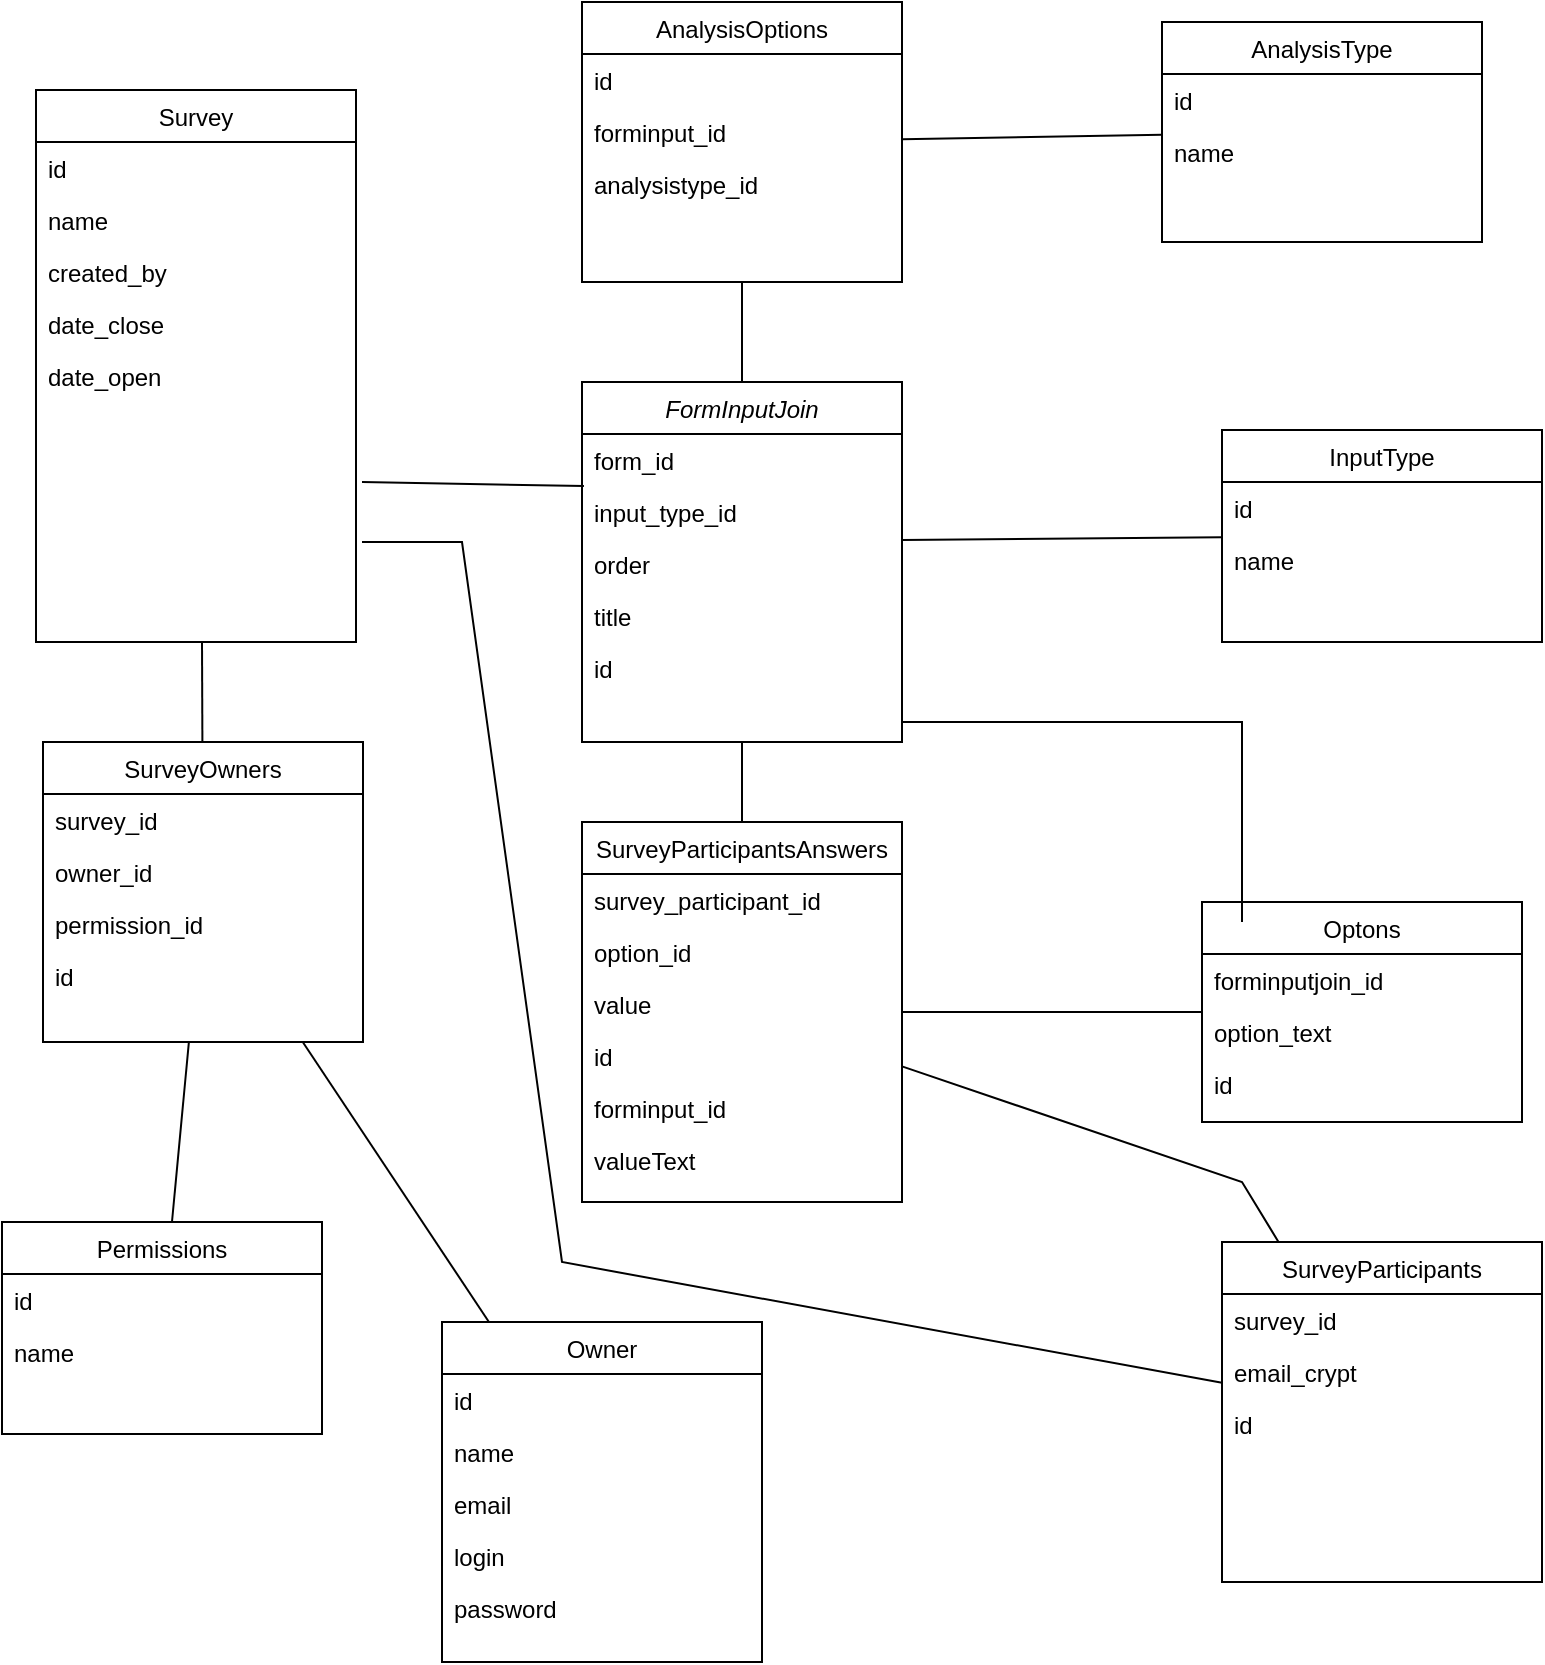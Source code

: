 <mxfile version="22.0.4" type="github">
  <diagram id="C5RBs43oDa-KdzZeNtuy" name="Page-1">
    <mxGraphModel dx="1434" dy="726" grid="1" gridSize="10" guides="1" tooltips="1" connect="1" arrows="1" fold="1" page="1" pageScale="1" pageWidth="827" pageHeight="1169" math="0" shadow="0">
      <root>
        <mxCell id="WIyWlLk6GJQsqaUBKTNV-0" />
        <mxCell id="WIyWlLk6GJQsqaUBKTNV-1" parent="WIyWlLk6GJQsqaUBKTNV-0" />
        <mxCell id="zkfFHV4jXpPFQw0GAbJ--0" value="FormInputJoin" style="swimlane;fontStyle=2;align=center;verticalAlign=top;childLayout=stackLayout;horizontal=1;startSize=26;horizontalStack=0;resizeParent=1;resizeLast=0;collapsible=1;marginBottom=0;rounded=0;shadow=0;strokeWidth=1;" parent="WIyWlLk6GJQsqaUBKTNV-1" vertex="1">
          <mxGeometry x="310" y="270" width="160" height="180" as="geometry">
            <mxRectangle x="230" y="140" width="160" height="26" as="alternateBounds" />
          </mxGeometry>
        </mxCell>
        <mxCell id="zkfFHV4jXpPFQw0GAbJ--1" value="form_id" style="text;align=left;verticalAlign=top;spacingLeft=4;spacingRight=4;overflow=hidden;rotatable=0;points=[[0,0.5],[1,0.5]];portConstraint=eastwest;" parent="zkfFHV4jXpPFQw0GAbJ--0" vertex="1">
          <mxGeometry y="26" width="160" height="26" as="geometry" />
        </mxCell>
        <mxCell id="zkfFHV4jXpPFQw0GAbJ--2" value="input_type_id" style="text;align=left;verticalAlign=top;spacingLeft=4;spacingRight=4;overflow=hidden;rotatable=0;points=[[0,0.5],[1,0.5]];portConstraint=eastwest;rounded=0;shadow=0;html=0;" parent="zkfFHV4jXpPFQw0GAbJ--0" vertex="1">
          <mxGeometry y="52" width="160" height="26" as="geometry" />
        </mxCell>
        <mxCell id="zkfFHV4jXpPFQw0GAbJ--3" value="order" style="text;align=left;verticalAlign=top;spacingLeft=4;spacingRight=4;overflow=hidden;rotatable=0;points=[[0,0.5],[1,0.5]];portConstraint=eastwest;rounded=0;shadow=0;html=0;" parent="zkfFHV4jXpPFQw0GAbJ--0" vertex="1">
          <mxGeometry y="78" width="160" height="26" as="geometry" />
        </mxCell>
        <mxCell id="u7bgGWSY8uR-W4dwmGND-0" value="title" style="text;align=left;verticalAlign=top;spacingLeft=4;spacingRight=4;overflow=hidden;rotatable=0;points=[[0,0.5],[1,0.5]];portConstraint=eastwest;rounded=0;shadow=0;html=0;" parent="zkfFHV4jXpPFQw0GAbJ--0" vertex="1">
          <mxGeometry y="104" width="160" height="26" as="geometry" />
        </mxCell>
        <mxCell id="8-GbtZwTEeItu25B0TSr-12" value="id" style="text;align=left;verticalAlign=top;spacingLeft=4;spacingRight=4;overflow=hidden;rotatable=0;points=[[0,0.5],[1,0.5]];portConstraint=eastwest;rounded=0;shadow=0;html=0;" parent="zkfFHV4jXpPFQw0GAbJ--0" vertex="1">
          <mxGeometry y="130" width="160" height="26" as="geometry" />
        </mxCell>
        <mxCell id="zkfFHV4jXpPFQw0GAbJ--17" value="InputType" style="swimlane;fontStyle=0;align=center;verticalAlign=top;childLayout=stackLayout;horizontal=1;startSize=26;horizontalStack=0;resizeParent=1;resizeLast=0;collapsible=1;marginBottom=0;rounded=0;shadow=0;strokeWidth=1;" parent="WIyWlLk6GJQsqaUBKTNV-1" vertex="1">
          <mxGeometry x="630" y="294" width="160" height="106" as="geometry">
            <mxRectangle x="550" y="140" width="160" height="26" as="alternateBounds" />
          </mxGeometry>
        </mxCell>
        <mxCell id="zkfFHV4jXpPFQw0GAbJ--18" value="id&#xa;" style="text;align=left;verticalAlign=top;spacingLeft=4;spacingRight=4;overflow=hidden;rotatable=0;points=[[0,0.5],[1,0.5]];portConstraint=eastwest;" parent="zkfFHV4jXpPFQw0GAbJ--17" vertex="1">
          <mxGeometry y="26" width="160" height="26" as="geometry" />
        </mxCell>
        <mxCell id="zkfFHV4jXpPFQw0GAbJ--19" value="name" style="text;align=left;verticalAlign=top;spacingLeft=4;spacingRight=4;overflow=hidden;rotatable=0;points=[[0,0.5],[1,0.5]];portConstraint=eastwest;rounded=0;shadow=0;html=0;" parent="zkfFHV4jXpPFQw0GAbJ--17" vertex="1">
          <mxGeometry y="52" width="160" height="26" as="geometry" />
        </mxCell>
        <mxCell id="kOu6i0DTDplSP8PJNy0f-0" value="Survey" style="swimlane;fontStyle=0;align=center;verticalAlign=top;childLayout=stackLayout;horizontal=1;startSize=26;horizontalStack=0;resizeParent=1;resizeLast=0;collapsible=1;marginBottom=0;rounded=0;shadow=0;strokeWidth=1;" parent="WIyWlLk6GJQsqaUBKTNV-1" vertex="1">
          <mxGeometry x="37" y="124" width="160" height="276" as="geometry">
            <mxRectangle x="550" y="140" width="160" height="26" as="alternateBounds" />
          </mxGeometry>
        </mxCell>
        <mxCell id="kOu6i0DTDplSP8PJNy0f-1" value="id&#xa;" style="text;align=left;verticalAlign=top;spacingLeft=4;spacingRight=4;overflow=hidden;rotatable=0;points=[[0,0.5],[1,0.5]];portConstraint=eastwest;" parent="kOu6i0DTDplSP8PJNy0f-0" vertex="1">
          <mxGeometry y="26" width="160" height="26" as="geometry" />
        </mxCell>
        <mxCell id="kOu6i0DTDplSP8PJNy0f-2" value="name" style="text;align=left;verticalAlign=top;spacingLeft=4;spacingRight=4;overflow=hidden;rotatable=0;points=[[0,0.5],[1,0.5]];portConstraint=eastwest;rounded=0;shadow=0;html=0;" parent="kOu6i0DTDplSP8PJNy0f-0" vertex="1">
          <mxGeometry y="52" width="160" height="26" as="geometry" />
        </mxCell>
        <mxCell id="kOu6i0DTDplSP8PJNy0f-5" value="created_by" style="text;align=left;verticalAlign=top;spacingLeft=4;spacingRight=4;overflow=hidden;rotatable=0;points=[[0,0.5],[1,0.5]];portConstraint=eastwest;rounded=0;shadow=0;html=0;" parent="kOu6i0DTDplSP8PJNy0f-0" vertex="1">
          <mxGeometry y="78" width="160" height="26" as="geometry" />
        </mxCell>
        <mxCell id="kOu6i0DTDplSP8PJNy0f-6" value="date_close" style="text;align=left;verticalAlign=top;spacingLeft=4;spacingRight=4;overflow=hidden;rotatable=0;points=[[0,0.5],[1,0.5]];portConstraint=eastwest;rounded=0;shadow=0;html=0;" parent="kOu6i0DTDplSP8PJNy0f-0" vertex="1">
          <mxGeometry y="104" width="160" height="26" as="geometry" />
        </mxCell>
        <mxCell id="kOu6i0DTDplSP8PJNy0f-7" value="date_open" style="text;align=left;verticalAlign=top;spacingLeft=4;spacingRight=4;overflow=hidden;rotatable=0;points=[[0,0.5],[1,0.5]];portConstraint=eastwest;rounded=0;shadow=0;html=0;" parent="kOu6i0DTDplSP8PJNy0f-0" vertex="1">
          <mxGeometry y="130" width="160" height="26" as="geometry" />
        </mxCell>
        <mxCell id="kOu6i0DTDplSP8PJNy0f-10" value="" style="endArrow=none;html=1;rounded=0;entryX=0.006;entryY=0;entryDx=0;entryDy=0;entryPerimeter=0;" parent="WIyWlLk6GJQsqaUBKTNV-1" target="zkfFHV4jXpPFQw0GAbJ--2" edge="1">
          <mxGeometry width="50" height="50" relative="1" as="geometry">
            <mxPoint x="200" y="320" as="sourcePoint" />
            <mxPoint x="440" y="400" as="targetPoint" />
          </mxGeometry>
        </mxCell>
        <mxCell id="u7bgGWSY8uR-W4dwmGND-2" value="Owner" style="swimlane;fontStyle=0;align=center;verticalAlign=top;childLayout=stackLayout;horizontal=1;startSize=26;horizontalStack=0;resizeParent=1;resizeLast=0;collapsible=1;marginBottom=0;rounded=0;shadow=0;strokeWidth=1;" parent="WIyWlLk6GJQsqaUBKTNV-1" vertex="1">
          <mxGeometry x="240" y="740" width="160" height="170" as="geometry">
            <mxRectangle x="550" y="140" width="160" height="26" as="alternateBounds" />
          </mxGeometry>
        </mxCell>
        <mxCell id="u7bgGWSY8uR-W4dwmGND-3" value="id&#xa;" style="text;align=left;verticalAlign=top;spacingLeft=4;spacingRight=4;overflow=hidden;rotatable=0;points=[[0,0.5],[1,0.5]];portConstraint=eastwest;" parent="u7bgGWSY8uR-W4dwmGND-2" vertex="1">
          <mxGeometry y="26" width="160" height="26" as="geometry" />
        </mxCell>
        <mxCell id="u7bgGWSY8uR-W4dwmGND-5" value="name" style="text;align=left;verticalAlign=top;spacingLeft=4;spacingRight=4;overflow=hidden;rotatable=0;points=[[0,0.5],[1,0.5]];portConstraint=eastwest;rounded=0;shadow=0;html=0;" parent="u7bgGWSY8uR-W4dwmGND-2" vertex="1">
          <mxGeometry y="52" width="160" height="26" as="geometry" />
        </mxCell>
        <mxCell id="u7bgGWSY8uR-W4dwmGND-6" value="email" style="text;align=left;verticalAlign=top;spacingLeft=4;spacingRight=4;overflow=hidden;rotatable=0;points=[[0,0.5],[1,0.5]];portConstraint=eastwest;rounded=0;shadow=0;html=0;" parent="u7bgGWSY8uR-W4dwmGND-2" vertex="1">
          <mxGeometry y="78" width="160" height="26" as="geometry" />
        </mxCell>
        <mxCell id="u7bgGWSY8uR-W4dwmGND-7" value="login" style="text;align=left;verticalAlign=top;spacingLeft=4;spacingRight=4;overflow=hidden;rotatable=0;points=[[0,0.5],[1,0.5]];portConstraint=eastwest;rounded=0;shadow=0;html=0;" parent="u7bgGWSY8uR-W4dwmGND-2" vertex="1">
          <mxGeometry y="104" width="160" height="26" as="geometry" />
        </mxCell>
        <mxCell id="u7bgGWSY8uR-W4dwmGND-8" value="password" style="text;align=left;verticalAlign=top;spacingLeft=4;spacingRight=4;overflow=hidden;rotatable=0;points=[[0,0.5],[1,0.5]];portConstraint=eastwest;rounded=0;shadow=0;html=0;" parent="u7bgGWSY8uR-W4dwmGND-2" vertex="1">
          <mxGeometry y="130" width="160" height="26" as="geometry" />
        </mxCell>
        <mxCell id="u7bgGWSY8uR-W4dwmGND-10" value="SurveyOwners" style="swimlane;fontStyle=0;align=center;verticalAlign=top;childLayout=stackLayout;horizontal=1;startSize=26;horizontalStack=0;resizeParent=1;resizeLast=0;collapsible=1;marginBottom=0;rounded=0;shadow=0;strokeWidth=1;" parent="WIyWlLk6GJQsqaUBKTNV-1" vertex="1">
          <mxGeometry x="40.5" y="450" width="160" height="150" as="geometry">
            <mxRectangle x="550" y="140" width="160" height="26" as="alternateBounds" />
          </mxGeometry>
        </mxCell>
        <mxCell id="u7bgGWSY8uR-W4dwmGND-11" value="survey_id" style="text;align=left;verticalAlign=top;spacingLeft=4;spacingRight=4;overflow=hidden;rotatable=0;points=[[0,0.5],[1,0.5]];portConstraint=eastwest;" parent="u7bgGWSY8uR-W4dwmGND-10" vertex="1">
          <mxGeometry y="26" width="160" height="26" as="geometry" />
        </mxCell>
        <mxCell id="u7bgGWSY8uR-W4dwmGND-12" value="owner_id" style="text;align=left;verticalAlign=top;spacingLeft=4;spacingRight=4;overflow=hidden;rotatable=0;points=[[0,0.5],[1,0.5]];portConstraint=eastwest;rounded=0;shadow=0;html=0;" parent="u7bgGWSY8uR-W4dwmGND-10" vertex="1">
          <mxGeometry y="52" width="160" height="26" as="geometry" />
        </mxCell>
        <mxCell id="u7bgGWSY8uR-W4dwmGND-13" value="permission_id" style="text;align=left;verticalAlign=top;spacingLeft=4;spacingRight=4;overflow=hidden;rotatable=0;points=[[0,0.5],[1,0.5]];portConstraint=eastwest;rounded=0;shadow=0;html=0;" parent="u7bgGWSY8uR-W4dwmGND-10" vertex="1">
          <mxGeometry y="78" width="160" height="26" as="geometry" />
        </mxCell>
        <mxCell id="8-GbtZwTEeItu25B0TSr-10" value="id" style="text;align=left;verticalAlign=top;spacingLeft=4;spacingRight=4;overflow=hidden;rotatable=0;points=[[0,0.5],[1,0.5]];portConstraint=eastwest;rounded=0;shadow=0;html=0;" parent="u7bgGWSY8uR-W4dwmGND-10" vertex="1">
          <mxGeometry y="104" width="160" height="26" as="geometry" />
        </mxCell>
        <mxCell id="u7bgGWSY8uR-W4dwmGND-18" value="Optons" style="swimlane;fontStyle=0;align=center;verticalAlign=top;childLayout=stackLayout;horizontal=1;startSize=26;horizontalStack=0;resizeParent=1;resizeLast=0;collapsible=1;marginBottom=0;rounded=0;shadow=0;strokeWidth=1;" parent="WIyWlLk6GJQsqaUBKTNV-1" vertex="1">
          <mxGeometry x="620" y="530" width="160" height="110" as="geometry">
            <mxRectangle x="550" y="140" width="160" height="26" as="alternateBounds" />
          </mxGeometry>
        </mxCell>
        <mxCell id="u7bgGWSY8uR-W4dwmGND-19" value="forminputjoin_id" style="text;align=left;verticalAlign=top;spacingLeft=4;spacingRight=4;overflow=hidden;rotatable=0;points=[[0,0.5],[1,0.5]];portConstraint=eastwest;" parent="u7bgGWSY8uR-W4dwmGND-18" vertex="1">
          <mxGeometry y="26" width="160" height="26" as="geometry" />
        </mxCell>
        <mxCell id="u7bgGWSY8uR-W4dwmGND-20" value="option_text" style="text;align=left;verticalAlign=top;spacingLeft=4;spacingRight=4;overflow=hidden;rotatable=0;points=[[0,0.5],[1,0.5]];portConstraint=eastwest;rounded=0;shadow=0;html=0;" parent="u7bgGWSY8uR-W4dwmGND-18" vertex="1">
          <mxGeometry y="52" width="160" height="26" as="geometry" />
        </mxCell>
        <mxCell id="u7bgGWSY8uR-W4dwmGND-37" value="id&#xa;" style="text;align=left;verticalAlign=top;spacingLeft=4;spacingRight=4;overflow=hidden;rotatable=0;points=[[0,0.5],[1,0.5]];portConstraint=eastwest;" parent="u7bgGWSY8uR-W4dwmGND-18" vertex="1">
          <mxGeometry y="78" width="160" height="26" as="geometry" />
        </mxCell>
        <mxCell id="u7bgGWSY8uR-W4dwmGND-24" value="SurveyParticipants" style="swimlane;fontStyle=0;align=center;verticalAlign=top;childLayout=stackLayout;horizontal=1;startSize=26;horizontalStack=0;resizeParent=1;resizeLast=0;collapsible=1;marginBottom=0;rounded=0;shadow=0;strokeWidth=1;" parent="WIyWlLk6GJQsqaUBKTNV-1" vertex="1">
          <mxGeometry x="630" y="700" width="160" height="170" as="geometry">
            <mxRectangle x="550" y="140" width="160" height="26" as="alternateBounds" />
          </mxGeometry>
        </mxCell>
        <mxCell id="u7bgGWSY8uR-W4dwmGND-25" value="survey_id" style="text;align=left;verticalAlign=top;spacingLeft=4;spacingRight=4;overflow=hidden;rotatable=0;points=[[0,0.5],[1,0.5]];portConstraint=eastwest;" parent="u7bgGWSY8uR-W4dwmGND-24" vertex="1">
          <mxGeometry y="26" width="160" height="26" as="geometry" />
        </mxCell>
        <mxCell id="u7bgGWSY8uR-W4dwmGND-26" value="email_crypt" style="text;align=left;verticalAlign=top;spacingLeft=4;spacingRight=4;overflow=hidden;rotatable=0;points=[[0,0.5],[1,0.5]];portConstraint=eastwest;rounded=0;shadow=0;html=0;" parent="u7bgGWSY8uR-W4dwmGND-24" vertex="1">
          <mxGeometry y="52" width="160" height="26" as="geometry" />
        </mxCell>
        <mxCell id="u7bgGWSY8uR-W4dwmGND-30" value="id&#xa;" style="text;align=left;verticalAlign=top;spacingLeft=4;spacingRight=4;overflow=hidden;rotatable=0;points=[[0,0.5],[1,0.5]];portConstraint=eastwest;" parent="u7bgGWSY8uR-W4dwmGND-24" vertex="1">
          <mxGeometry y="78" width="160" height="26" as="geometry" />
        </mxCell>
        <mxCell id="u7bgGWSY8uR-W4dwmGND-31" value="SurveyParticipantsAnswers" style="swimlane;fontStyle=0;align=center;verticalAlign=top;childLayout=stackLayout;horizontal=1;startSize=26;horizontalStack=0;resizeParent=1;resizeLast=0;collapsible=1;marginBottom=0;rounded=0;shadow=0;strokeWidth=1;" parent="WIyWlLk6GJQsqaUBKTNV-1" vertex="1">
          <mxGeometry x="310" y="490" width="160" height="190" as="geometry">
            <mxRectangle x="550" y="140" width="160" height="26" as="alternateBounds" />
          </mxGeometry>
        </mxCell>
        <mxCell id="u7bgGWSY8uR-W4dwmGND-32" value="survey_participant_id" style="text;align=left;verticalAlign=top;spacingLeft=4;spacingRight=4;overflow=hidden;rotatable=0;points=[[0,0.5],[1,0.5]];portConstraint=eastwest;" parent="u7bgGWSY8uR-W4dwmGND-31" vertex="1">
          <mxGeometry y="26" width="160" height="26" as="geometry" />
        </mxCell>
        <mxCell id="u7bgGWSY8uR-W4dwmGND-33" value="option_id" style="text;align=left;verticalAlign=top;spacingLeft=4;spacingRight=4;overflow=hidden;rotatable=0;points=[[0,0.5],[1,0.5]];portConstraint=eastwest;rounded=0;shadow=0;html=0;" parent="u7bgGWSY8uR-W4dwmGND-31" vertex="1">
          <mxGeometry y="52" width="160" height="26" as="geometry" />
        </mxCell>
        <mxCell id="u7bgGWSY8uR-W4dwmGND-34" value="value" style="text;align=left;verticalAlign=top;spacingLeft=4;spacingRight=4;overflow=hidden;rotatable=0;points=[[0,0.5],[1,0.5]];portConstraint=eastwest;rounded=0;shadow=0;html=0;" parent="u7bgGWSY8uR-W4dwmGND-31" vertex="1">
          <mxGeometry y="78" width="160" height="26" as="geometry" />
        </mxCell>
        <mxCell id="u7bgGWSY8uR-W4dwmGND-36" value="id&#xa;" style="text;align=left;verticalAlign=top;spacingLeft=4;spacingRight=4;overflow=hidden;rotatable=0;points=[[0,0.5],[1,0.5]];portConstraint=eastwest;" parent="u7bgGWSY8uR-W4dwmGND-31" vertex="1">
          <mxGeometry y="104" width="160" height="26" as="geometry" />
        </mxCell>
        <mxCell id="8-GbtZwTEeItu25B0TSr-8" value="forminput_id" style="text;align=left;verticalAlign=top;spacingLeft=4;spacingRight=4;overflow=hidden;rotatable=0;points=[[0,0.5],[1,0.5]];portConstraint=eastwest;rounded=0;shadow=0;html=0;" parent="u7bgGWSY8uR-W4dwmGND-31" vertex="1">
          <mxGeometry y="130" width="160" height="26" as="geometry" />
        </mxCell>
        <mxCell id="8-GbtZwTEeItu25B0TSr-24" value="valueText" style="text;align=left;verticalAlign=top;spacingLeft=4;spacingRight=4;overflow=hidden;rotatable=0;points=[[0,0.5],[1,0.5]];portConstraint=eastwest;rounded=0;shadow=0;html=0;" parent="u7bgGWSY8uR-W4dwmGND-31" vertex="1">
          <mxGeometry y="156" width="160" height="26" as="geometry" />
        </mxCell>
        <mxCell id="8-GbtZwTEeItu25B0TSr-0" value="" style="endArrow=none;html=1;rounded=0;" parent="WIyWlLk6GJQsqaUBKTNV-1" source="u7bgGWSY8uR-W4dwmGND-10" edge="1">
          <mxGeometry width="50" height="50" relative="1" as="geometry">
            <mxPoint x="373" y="486" as="sourcePoint" />
            <mxPoint x="120" y="400" as="targetPoint" />
          </mxGeometry>
        </mxCell>
        <mxCell id="8-GbtZwTEeItu25B0TSr-1" value="" style="endArrow=none;html=1;rounded=0;" parent="WIyWlLk6GJQsqaUBKTNV-1" source="u7bgGWSY8uR-W4dwmGND-2" target="u7bgGWSY8uR-W4dwmGND-10" edge="1">
          <mxGeometry width="50" height="50" relative="1" as="geometry">
            <mxPoint x="450" y="520" as="sourcePoint" />
            <mxPoint x="500" y="470" as="targetPoint" />
          </mxGeometry>
        </mxCell>
        <mxCell id="8-GbtZwTEeItu25B0TSr-2" value="" style="endArrow=none;html=1;rounded=0;" parent="WIyWlLk6GJQsqaUBKTNV-1" source="u7bgGWSY8uR-W4dwmGND-24" edge="1">
          <mxGeometry width="50" height="50" relative="1" as="geometry">
            <mxPoint x="450" y="520" as="sourcePoint" />
            <mxPoint x="200" y="350" as="targetPoint" />
            <Array as="points">
              <mxPoint x="300" y="710" />
              <mxPoint x="250" y="350" />
            </Array>
          </mxGeometry>
        </mxCell>
        <mxCell id="8-GbtZwTEeItu25B0TSr-3" value="" style="endArrow=none;html=1;rounded=0;exitX=0.125;exitY=0.091;exitDx=0;exitDy=0;exitPerimeter=0;" parent="WIyWlLk6GJQsqaUBKTNV-1" source="u7bgGWSY8uR-W4dwmGND-18" edge="1">
          <mxGeometry width="50" height="50" relative="1" as="geometry">
            <mxPoint x="450" y="520" as="sourcePoint" />
            <mxPoint x="470" y="440" as="targetPoint" />
            <Array as="points">
              <mxPoint x="640" y="440" />
            </Array>
          </mxGeometry>
        </mxCell>
        <mxCell id="8-GbtZwTEeItu25B0TSr-4" value="" style="endArrow=none;html=1;rounded=0;" parent="WIyWlLk6GJQsqaUBKTNV-1" source="u7bgGWSY8uR-W4dwmGND-31" target="u7bgGWSY8uR-W4dwmGND-18" edge="1">
          <mxGeometry width="50" height="50" relative="1" as="geometry">
            <mxPoint x="450" y="520" as="sourcePoint" />
            <mxPoint x="500" y="470" as="targetPoint" />
          </mxGeometry>
        </mxCell>
        <mxCell id="8-GbtZwTEeItu25B0TSr-5" value="" style="endArrow=none;html=1;rounded=0;" parent="WIyWlLk6GJQsqaUBKTNV-1" source="u7bgGWSY8uR-W4dwmGND-24" target="u7bgGWSY8uR-W4dwmGND-31" edge="1">
          <mxGeometry width="50" height="50" relative="1" as="geometry">
            <mxPoint x="450" y="520" as="sourcePoint" />
            <mxPoint x="500" y="470" as="targetPoint" />
            <Array as="points">
              <mxPoint x="640" y="670" />
            </Array>
          </mxGeometry>
        </mxCell>
        <mxCell id="8-GbtZwTEeItu25B0TSr-9" value="" style="endArrow=none;html=1;rounded=0;" parent="WIyWlLk6GJQsqaUBKTNV-1" source="u7bgGWSY8uR-W4dwmGND-31" target="zkfFHV4jXpPFQw0GAbJ--0" edge="1">
          <mxGeometry width="50" height="50" relative="1" as="geometry">
            <mxPoint x="450" y="520" as="sourcePoint" />
            <mxPoint x="500" y="470" as="targetPoint" />
          </mxGeometry>
        </mxCell>
        <mxCell id="8-GbtZwTEeItu25B0TSr-13" value="AnalysisOptions" style="swimlane;fontStyle=0;align=center;verticalAlign=top;childLayout=stackLayout;horizontal=1;startSize=26;horizontalStack=0;resizeParent=1;resizeLast=0;collapsible=1;marginBottom=0;rounded=0;shadow=0;strokeWidth=1;" parent="WIyWlLk6GJQsqaUBKTNV-1" vertex="1">
          <mxGeometry x="310" y="80" width="160" height="140" as="geometry">
            <mxRectangle x="550" y="140" width="160" height="26" as="alternateBounds" />
          </mxGeometry>
        </mxCell>
        <mxCell id="8-GbtZwTEeItu25B0TSr-14" value="id&#xa;" style="text;align=left;verticalAlign=top;spacingLeft=4;spacingRight=4;overflow=hidden;rotatable=0;points=[[0,0.5],[1,0.5]];portConstraint=eastwest;" parent="8-GbtZwTEeItu25B0TSr-13" vertex="1">
          <mxGeometry y="26" width="160" height="26" as="geometry" />
        </mxCell>
        <mxCell id="8-GbtZwTEeItu25B0TSr-15" value="forminput_id" style="text;align=left;verticalAlign=top;spacingLeft=4;spacingRight=4;overflow=hidden;rotatable=0;points=[[0,0.5],[1,0.5]];portConstraint=eastwest;rounded=0;shadow=0;html=0;" parent="8-GbtZwTEeItu25B0TSr-13" vertex="1">
          <mxGeometry y="52" width="160" height="26" as="geometry" />
        </mxCell>
        <mxCell id="8-GbtZwTEeItu25B0TSr-16" value="analysistype_id" style="text;align=left;verticalAlign=top;spacingLeft=4;spacingRight=4;overflow=hidden;rotatable=0;points=[[0,0.5],[1,0.5]];portConstraint=eastwest;rounded=0;shadow=0;html=0;" parent="8-GbtZwTEeItu25B0TSr-13" vertex="1">
          <mxGeometry y="78" width="160" height="26" as="geometry" />
        </mxCell>
        <mxCell id="8-GbtZwTEeItu25B0TSr-17" value="" style="endArrow=none;html=1;rounded=0;" parent="WIyWlLk6GJQsqaUBKTNV-1" source="zkfFHV4jXpPFQw0GAbJ--0" target="8-GbtZwTEeItu25B0TSr-13" edge="1">
          <mxGeometry width="50" height="50" relative="1" as="geometry">
            <mxPoint x="450" y="520" as="sourcePoint" />
            <mxPoint x="500" y="470" as="targetPoint" />
          </mxGeometry>
        </mxCell>
        <mxCell id="8-GbtZwTEeItu25B0TSr-18" value="AnalysisType" style="swimlane;fontStyle=0;align=center;verticalAlign=top;childLayout=stackLayout;horizontal=1;startSize=26;horizontalStack=0;resizeParent=1;resizeLast=0;collapsible=1;marginBottom=0;rounded=0;shadow=0;strokeWidth=1;" parent="WIyWlLk6GJQsqaUBKTNV-1" vertex="1">
          <mxGeometry x="600" y="90" width="160" height="110" as="geometry">
            <mxRectangle x="550" y="140" width="160" height="26" as="alternateBounds" />
          </mxGeometry>
        </mxCell>
        <mxCell id="8-GbtZwTEeItu25B0TSr-19" value="id" style="text;align=left;verticalAlign=top;spacingLeft=4;spacingRight=4;overflow=hidden;rotatable=0;points=[[0,0.5],[1,0.5]];portConstraint=eastwest;" parent="8-GbtZwTEeItu25B0TSr-18" vertex="1">
          <mxGeometry y="26" width="160" height="26" as="geometry" />
        </mxCell>
        <mxCell id="8-GbtZwTEeItu25B0TSr-20" value="name" style="text;align=left;verticalAlign=top;spacingLeft=4;spacingRight=4;overflow=hidden;rotatable=0;points=[[0,0.5],[1,0.5]];portConstraint=eastwest;rounded=0;shadow=0;html=0;" parent="8-GbtZwTEeItu25B0TSr-18" vertex="1">
          <mxGeometry y="52" width="160" height="26" as="geometry" />
        </mxCell>
        <mxCell id="8-GbtZwTEeItu25B0TSr-22" value="" style="endArrow=none;html=1;rounded=0;" parent="WIyWlLk6GJQsqaUBKTNV-1" source="8-GbtZwTEeItu25B0TSr-13" target="8-GbtZwTEeItu25B0TSr-18" edge="1">
          <mxGeometry width="50" height="50" relative="1" as="geometry">
            <mxPoint x="450" y="520" as="sourcePoint" />
            <mxPoint x="500" y="470" as="targetPoint" />
          </mxGeometry>
        </mxCell>
        <mxCell id="8-GbtZwTEeItu25B0TSr-23" value="" style="endArrow=none;html=1;rounded=0;exitX=1;exitY=0.038;exitDx=0;exitDy=0;exitPerimeter=0;" parent="WIyWlLk6GJQsqaUBKTNV-1" source="zkfFHV4jXpPFQw0GAbJ--3" target="zkfFHV4jXpPFQw0GAbJ--17" edge="1">
          <mxGeometry width="50" height="50" relative="1" as="geometry">
            <mxPoint x="450" y="520" as="sourcePoint" />
            <mxPoint x="500" y="470" as="targetPoint" />
          </mxGeometry>
        </mxCell>
        <mxCell id="FLMcfcCPaVBWkpBxLue3-0" value="Permissions" style="swimlane;fontStyle=0;align=center;verticalAlign=top;childLayout=stackLayout;horizontal=1;startSize=26;horizontalStack=0;resizeParent=1;resizeLast=0;collapsible=1;marginBottom=0;rounded=0;shadow=0;strokeWidth=1;" vertex="1" parent="WIyWlLk6GJQsqaUBKTNV-1">
          <mxGeometry x="20" y="690" width="160" height="106" as="geometry">
            <mxRectangle x="550" y="140" width="160" height="26" as="alternateBounds" />
          </mxGeometry>
        </mxCell>
        <mxCell id="FLMcfcCPaVBWkpBxLue3-1" value="id&#xa;" style="text;align=left;verticalAlign=top;spacingLeft=4;spacingRight=4;overflow=hidden;rotatable=0;points=[[0,0.5],[1,0.5]];portConstraint=eastwest;" vertex="1" parent="FLMcfcCPaVBWkpBxLue3-0">
          <mxGeometry y="26" width="160" height="26" as="geometry" />
        </mxCell>
        <mxCell id="FLMcfcCPaVBWkpBxLue3-2" value="name" style="text;align=left;verticalAlign=top;spacingLeft=4;spacingRight=4;overflow=hidden;rotatable=0;points=[[0,0.5],[1,0.5]];portConstraint=eastwest;rounded=0;shadow=0;html=0;" vertex="1" parent="FLMcfcCPaVBWkpBxLue3-0">
          <mxGeometry y="52" width="160" height="26" as="geometry" />
        </mxCell>
        <mxCell id="FLMcfcCPaVBWkpBxLue3-3" value="" style="endArrow=none;html=1;rounded=0;" edge="1" parent="WIyWlLk6GJQsqaUBKTNV-1" source="FLMcfcCPaVBWkpBxLue3-0" target="u7bgGWSY8uR-W4dwmGND-10">
          <mxGeometry width="50" height="50" relative="1" as="geometry">
            <mxPoint x="390" y="600" as="sourcePoint" />
            <mxPoint x="440" y="550" as="targetPoint" />
          </mxGeometry>
        </mxCell>
      </root>
    </mxGraphModel>
  </diagram>
</mxfile>
